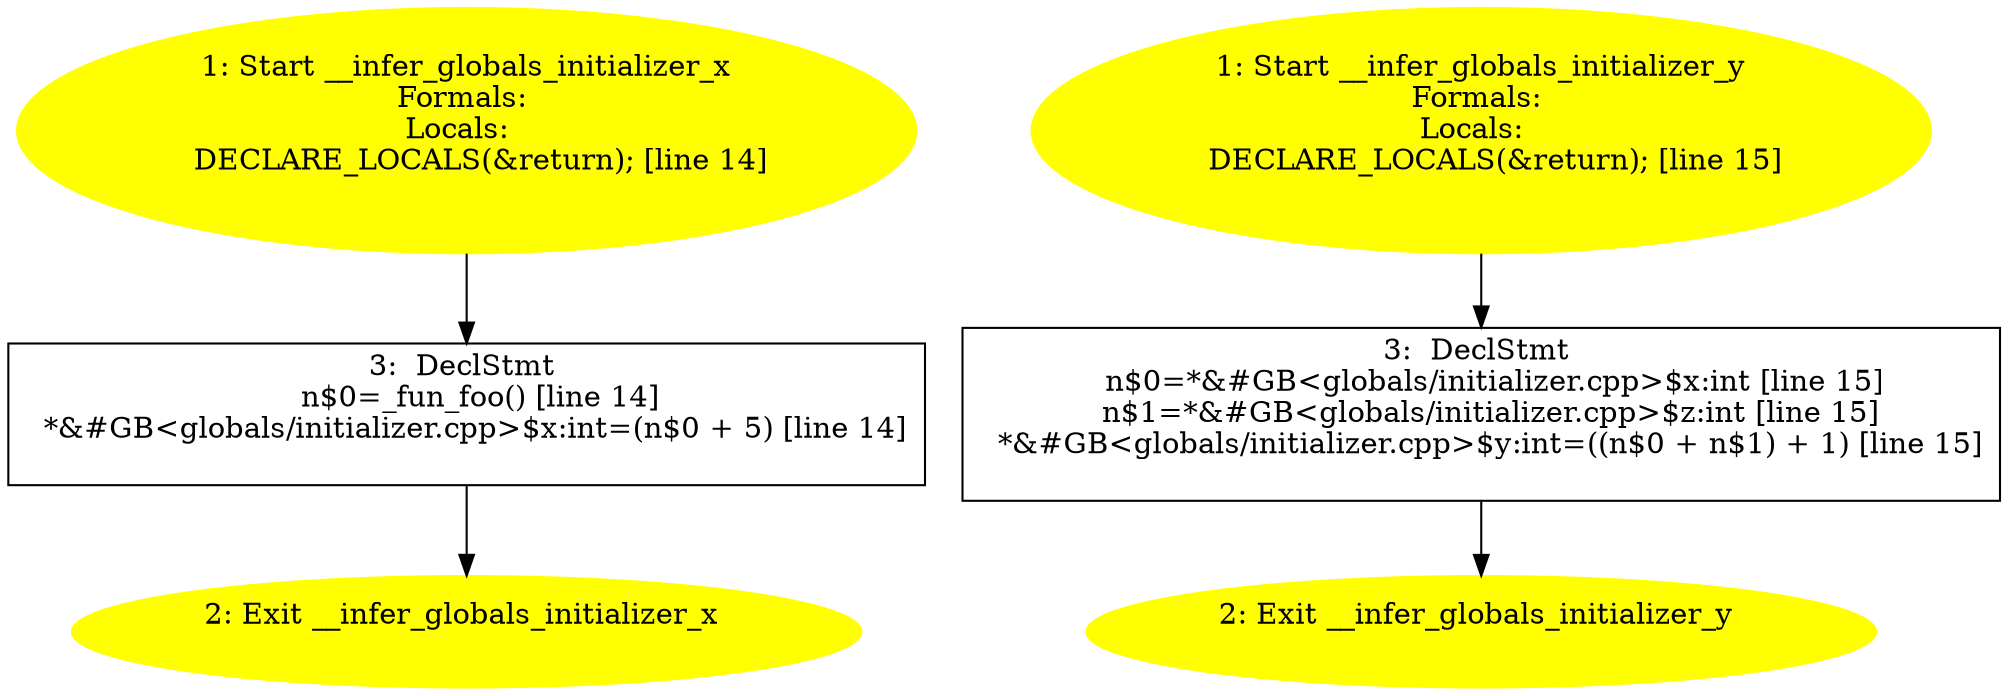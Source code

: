 /* @generated */
digraph iCFG {
"__infer_globals_initializer_x.90ed5779794b6c6f0b00544949bb1047_3" [label="3:  DeclStmt \n   n$0=_fun_foo() [line 14]\n  *&#GB<globals/initializer.cpp>$x:int=(n$0 + 5) [line 14]\n " shape="box"]
	

	 "__infer_globals_initializer_x.90ed5779794b6c6f0b00544949bb1047_3" -> "__infer_globals_initializer_x.90ed5779794b6c6f0b00544949bb1047_2" ;
"__infer_globals_initializer_x.90ed5779794b6c6f0b00544949bb1047_2" [label="2: Exit __infer_globals_initializer_x \n  " color=yellow style=filled]
	

"__infer_globals_initializer_x.90ed5779794b6c6f0b00544949bb1047_1" [label="1: Start __infer_globals_initializer_x\nFormals: \nLocals:  \n   DECLARE_LOCALS(&return); [line 14]\n " color=yellow style=filled]
	

	 "__infer_globals_initializer_x.90ed5779794b6c6f0b00544949bb1047_1" -> "__infer_globals_initializer_x.90ed5779794b6c6f0b00544949bb1047_3" ;
"__infer_globals_initializer_y.0ea250be2dd991733c9131c53abc3c54_3" [label="3:  DeclStmt \n   n$0=*&#GB<globals/initializer.cpp>$x:int [line 15]\n  n$1=*&#GB<globals/initializer.cpp>$z:int [line 15]\n  *&#GB<globals/initializer.cpp>$y:int=((n$0 + n$1) + 1) [line 15]\n " shape="box"]
	

	 "__infer_globals_initializer_y.0ea250be2dd991733c9131c53abc3c54_3" -> "__infer_globals_initializer_y.0ea250be2dd991733c9131c53abc3c54_2" ;
"__infer_globals_initializer_y.0ea250be2dd991733c9131c53abc3c54_2" [label="2: Exit __infer_globals_initializer_y \n  " color=yellow style=filled]
	

"__infer_globals_initializer_y.0ea250be2dd991733c9131c53abc3c54_1" [label="1: Start __infer_globals_initializer_y\nFormals: \nLocals:  \n   DECLARE_LOCALS(&return); [line 15]\n " color=yellow style=filled]
	

	 "__infer_globals_initializer_y.0ea250be2dd991733c9131c53abc3c54_1" -> "__infer_globals_initializer_y.0ea250be2dd991733c9131c53abc3c54_3" ;
}
